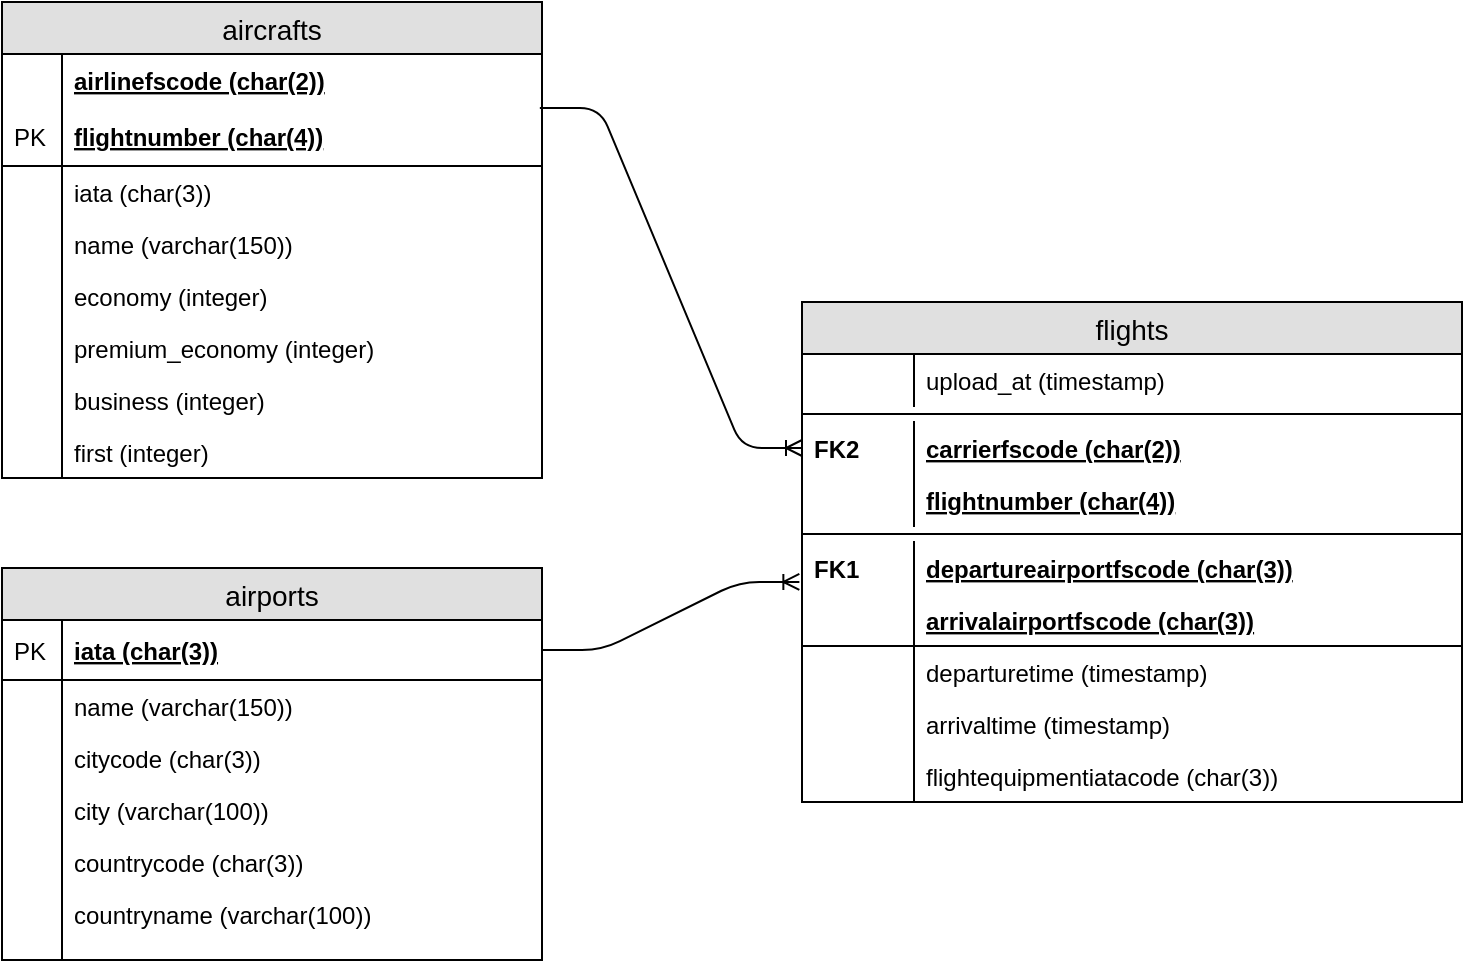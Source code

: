 <mxfile version="12.7.9" type="github"><diagram name="Page-1" id="e56a1550-8fbb-45ad-956c-1786394a9013"><mxGraphModel dx="2046" dy="1394" grid="1" gridSize="10" guides="1" tooltips="1" connect="1" arrows="1" fold="1" page="1" pageScale="1" pageWidth="1100" pageHeight="850" background="#ffffff" math="0" shadow="0"><root><mxCell id="0"/><mxCell id="1" parent="0"/><mxCell id="RoozspN_E5lI8NWwzedl-27" value="airports" style="swimlane;fontStyle=0;childLayout=stackLayout;horizontal=1;startSize=26;fillColor=#e0e0e0;horizontalStack=0;resizeParent=1;resizeParentMax=0;resizeLast=0;collapsible=1;marginBottom=0;swimlaneFillColor=#ffffff;align=center;fontSize=14;" vertex="1" parent="1"><mxGeometry x="-890" y="-381" width="270" height="196" as="geometry"/></mxCell><mxCell id="RoozspN_E5lI8NWwzedl-28" value="iata (char(3))" style="shape=partialRectangle;top=0;left=0;right=0;bottom=1;align=left;verticalAlign=middle;fillColor=none;spacingLeft=34;spacingRight=4;overflow=hidden;rotatable=0;points=[[0,0.5],[1,0.5]];portConstraint=eastwest;dropTarget=0;fontStyle=5;fontSize=12;" vertex="1" parent="RoozspN_E5lI8NWwzedl-27"><mxGeometry y="26" width="270" height="30" as="geometry"/></mxCell><mxCell id="RoozspN_E5lI8NWwzedl-29" value="PK" style="shape=partialRectangle;top=0;left=0;bottom=0;fillColor=none;align=left;verticalAlign=middle;spacingLeft=4;spacingRight=4;overflow=hidden;rotatable=0;points=[];portConstraint=eastwest;part=1;fontSize=12;" vertex="1" connectable="0" parent="RoozspN_E5lI8NWwzedl-28"><mxGeometry width="30" height="30" as="geometry"/></mxCell><mxCell id="RoozspN_E5lI8NWwzedl-30" value="name (varchar(150))" style="shape=partialRectangle;top=0;left=0;right=0;bottom=0;align=left;verticalAlign=top;fillColor=none;spacingLeft=34;spacingRight=4;overflow=hidden;rotatable=0;points=[[0,0.5],[1,0.5]];portConstraint=eastwest;dropTarget=0;fontSize=12;" vertex="1" parent="RoozspN_E5lI8NWwzedl-27"><mxGeometry y="56" width="270" height="26" as="geometry"/></mxCell><mxCell id="RoozspN_E5lI8NWwzedl-31" value="" style="shape=partialRectangle;top=0;left=0;bottom=0;fillColor=none;align=left;verticalAlign=top;spacingLeft=4;spacingRight=4;overflow=hidden;rotatable=0;points=[];portConstraint=eastwest;part=1;fontSize=12;" vertex="1" connectable="0" parent="RoozspN_E5lI8NWwzedl-30"><mxGeometry width="30" height="26" as="geometry"/></mxCell><mxCell id="RoozspN_E5lI8NWwzedl-32" value="citycode (char(3))" style="shape=partialRectangle;top=0;left=0;right=0;bottom=0;align=left;verticalAlign=top;fillColor=none;spacingLeft=34;spacingRight=4;overflow=hidden;rotatable=0;points=[[0,0.5],[1,0.5]];portConstraint=eastwest;dropTarget=0;fontSize=12;" vertex="1" parent="RoozspN_E5lI8NWwzedl-27"><mxGeometry y="82" width="270" height="26" as="geometry"/></mxCell><mxCell id="RoozspN_E5lI8NWwzedl-33" value="" style="shape=partialRectangle;top=0;left=0;bottom=0;fillColor=none;align=left;verticalAlign=top;spacingLeft=4;spacingRight=4;overflow=hidden;rotatable=0;points=[];portConstraint=eastwest;part=1;fontSize=12;" vertex="1" connectable="0" parent="RoozspN_E5lI8NWwzedl-32"><mxGeometry width="30" height="26" as="geometry"/></mxCell><mxCell id="RoozspN_E5lI8NWwzedl-34" value="city (varchar(100))" style="shape=partialRectangle;top=0;left=0;right=0;bottom=0;align=left;verticalAlign=top;fillColor=none;spacingLeft=34;spacingRight=4;overflow=hidden;rotatable=0;points=[[0,0.5],[1,0.5]];portConstraint=eastwest;dropTarget=0;fontSize=12;" vertex="1" parent="RoozspN_E5lI8NWwzedl-27"><mxGeometry y="108" width="270" height="26" as="geometry"/></mxCell><mxCell id="RoozspN_E5lI8NWwzedl-35" value="" style="shape=partialRectangle;top=0;left=0;bottom=0;fillColor=none;align=left;verticalAlign=top;spacingLeft=4;spacingRight=4;overflow=hidden;rotatable=0;points=[];portConstraint=eastwest;part=1;fontSize=12;" vertex="1" connectable="0" parent="RoozspN_E5lI8NWwzedl-34"><mxGeometry width="30" height="26" as="geometry"/></mxCell><mxCell id="RoozspN_E5lI8NWwzedl-39" value="countrycode (char(3))" style="shape=partialRectangle;top=0;left=0;right=0;bottom=0;align=left;verticalAlign=top;fillColor=none;spacingLeft=34;spacingRight=4;overflow=hidden;rotatable=0;points=[[0,0.5],[1,0.5]];portConstraint=eastwest;dropTarget=0;fontSize=12;" vertex="1" parent="RoozspN_E5lI8NWwzedl-27"><mxGeometry y="134" width="270" height="26" as="geometry"/></mxCell><mxCell id="RoozspN_E5lI8NWwzedl-40" value="" style="shape=partialRectangle;top=0;left=0;bottom=0;fillColor=none;align=left;verticalAlign=top;spacingLeft=4;spacingRight=4;overflow=hidden;rotatable=0;points=[];portConstraint=eastwest;part=1;fontSize=12;" vertex="1" connectable="0" parent="RoozspN_E5lI8NWwzedl-39"><mxGeometry width="30" height="26" as="geometry"/></mxCell><mxCell id="RoozspN_E5lI8NWwzedl-41" value="countryname (varchar(100))" style="shape=partialRectangle;top=0;left=0;right=0;bottom=0;align=left;verticalAlign=top;fillColor=none;spacingLeft=34;spacingRight=4;overflow=hidden;rotatable=0;points=[[0,0.5],[1,0.5]];portConstraint=eastwest;dropTarget=0;fontSize=12;" vertex="1" parent="RoozspN_E5lI8NWwzedl-27"><mxGeometry y="160" width="270" height="26" as="geometry"/></mxCell><mxCell id="RoozspN_E5lI8NWwzedl-42" value="" style="shape=partialRectangle;top=0;left=0;bottom=0;fillColor=none;align=left;verticalAlign=top;spacingLeft=4;spacingRight=4;overflow=hidden;rotatable=0;points=[];portConstraint=eastwest;part=1;fontSize=12;" vertex="1" connectable="0" parent="RoozspN_E5lI8NWwzedl-41"><mxGeometry width="30" height="26" as="geometry"/></mxCell><mxCell id="RoozspN_E5lI8NWwzedl-36" value="" style="shape=partialRectangle;top=0;left=0;right=0;bottom=0;align=left;verticalAlign=top;fillColor=none;spacingLeft=34;spacingRight=4;overflow=hidden;rotatable=0;points=[[0,0.5],[1,0.5]];portConstraint=eastwest;dropTarget=0;fontSize=12;" vertex="1" parent="RoozspN_E5lI8NWwzedl-27"><mxGeometry y="186" width="270" height="10" as="geometry"/></mxCell><mxCell id="RoozspN_E5lI8NWwzedl-37" value="" style="shape=partialRectangle;top=0;left=0;bottom=0;fillColor=none;align=left;verticalAlign=top;spacingLeft=4;spacingRight=4;overflow=hidden;rotatable=0;points=[];portConstraint=eastwest;part=1;fontSize=12;" vertex="1" connectable="0" parent="RoozspN_E5lI8NWwzedl-36"><mxGeometry width="30" height="10" as="geometry"/></mxCell><mxCell id="RoozspN_E5lI8NWwzedl-99" value="flights" style="swimlane;fontStyle=0;childLayout=stackLayout;horizontal=1;startSize=26;fillColor=#e0e0e0;horizontalStack=0;resizeParent=1;resizeParentMax=0;resizeLast=0;collapsible=1;marginBottom=0;swimlaneFillColor=#ffffff;align=center;fontSize=14;" vertex="1" parent="1"><mxGeometry x="-490" y="-514" width="330" height="250" as="geometry"/></mxCell><mxCell id="RoozspN_E5lI8NWwzedl-110" value="upload_at (timestamp)" style="shape=partialRectangle;top=0;left=0;right=0;bottom=0;align=left;verticalAlign=top;fillColor=none;spacingLeft=60;spacingRight=4;overflow=hidden;rotatable=0;points=[[0,0.5],[1,0.5]];portConstraint=eastwest;dropTarget=0;fontSize=12;" vertex="1" parent="RoozspN_E5lI8NWwzedl-99"><mxGeometry y="26" width="330" height="26" as="geometry"/></mxCell><mxCell id="RoozspN_E5lI8NWwzedl-111" value="" style="shape=partialRectangle;top=0;left=0;bottom=0;fillColor=none;align=left;verticalAlign=top;spacingLeft=4;spacingRight=4;overflow=hidden;rotatable=0;points=[];portConstraint=eastwest;part=1;fontSize=12;" vertex="1" connectable="0" parent="RoozspN_E5lI8NWwzedl-110"><mxGeometry width="56" height="26" as="geometry"/></mxCell><mxCell id="RoozspN_E5lI8NWwzedl-152" value="" style="line;strokeWidth=1;fillColor=none;align=left;verticalAlign=middle;spacingTop=-1;spacingLeft=3;spacingRight=3;rotatable=0;labelPosition=right;points=[];portConstraint=eastwest;fontSize=12;" vertex="1" parent="RoozspN_E5lI8NWwzedl-99"><mxGeometry y="52" width="330" height="8" as="geometry"/></mxCell><mxCell id="RoozspN_E5lI8NWwzedl-150" value="carrierfscode (char(2))" style="shape=partialRectangle;top=0;left=0;right=0;bottom=0;align=left;verticalAlign=middle;fillColor=none;spacingLeft=60;spacingRight=4;overflow=hidden;rotatable=0;points=[[0,0.5],[1,0.5]];portConstraint=eastwest;dropTarget=0;fontStyle=5;fontSize=12;" vertex="1" parent="RoozspN_E5lI8NWwzedl-99"><mxGeometry y="60" width="330" height="26" as="geometry"/></mxCell><mxCell id="RoozspN_E5lI8NWwzedl-151" value="FK2" style="shape=partialRectangle;fontStyle=1;top=0;left=0;bottom=0;fillColor=none;align=left;verticalAlign=middle;spacingLeft=4;spacingRight=4;overflow=hidden;rotatable=0;points=[];portConstraint=eastwest;part=1;fontSize=12;" vertex="1" connectable="0" parent="RoozspN_E5lI8NWwzedl-150"><mxGeometry width="56" height="26" as="geometry"/></mxCell><mxCell id="RoozspN_E5lI8NWwzedl-114" value="flightnumber (char(4))" style="shape=partialRectangle;top=0;left=0;right=0;bottom=0;align=left;verticalAlign=top;fillColor=none;spacingLeft=60;spacingRight=4;overflow=hidden;rotatable=0;points=[[0,0.5],[1,0.5]];portConstraint=eastwest;dropTarget=0;fontSize=12;fontStyle=5" vertex="1" parent="RoozspN_E5lI8NWwzedl-99"><mxGeometry y="86" width="330" height="26" as="geometry"/></mxCell><mxCell id="RoozspN_E5lI8NWwzedl-115" value="" style="shape=partialRectangle;top=0;left=0;bottom=0;fillColor=none;align=left;verticalAlign=top;spacingLeft=4;spacingRight=4;overflow=hidden;rotatable=0;points=[];portConstraint=eastwest;part=1;fontSize=12;" vertex="1" connectable="0" parent="RoozspN_E5lI8NWwzedl-114"><mxGeometry width="56" height="26" as="geometry"/></mxCell><mxCell id="RoozspN_E5lI8NWwzedl-127" value="" style="line;strokeWidth=1;fillColor=none;align=left;verticalAlign=middle;spacingTop=-1;spacingLeft=3;spacingRight=3;rotatable=0;labelPosition=right;points=[];portConstraint=eastwest;fontSize=12;" vertex="1" parent="RoozspN_E5lI8NWwzedl-99"><mxGeometry y="112" width="330" height="8" as="geometry"/></mxCell><mxCell id="RoozspN_E5lI8NWwzedl-100" value="departureairportfscode (char(3))" style="shape=partialRectangle;top=0;left=0;right=0;bottom=0;align=left;verticalAlign=middle;fillColor=none;spacingLeft=60;spacingRight=4;overflow=hidden;rotatable=0;points=[[0,0.5],[1,0.5]];portConstraint=eastwest;dropTarget=0;fontStyle=5;fontSize=12;" vertex="1" parent="RoozspN_E5lI8NWwzedl-99"><mxGeometry y="120" width="330" height="26" as="geometry"/></mxCell><mxCell id="RoozspN_E5lI8NWwzedl-101" value="FK1" style="shape=partialRectangle;fontStyle=1;top=0;left=0;bottom=0;fillColor=none;align=left;verticalAlign=middle;spacingLeft=4;spacingRight=4;overflow=hidden;rotatable=0;points=[];portConstraint=eastwest;part=1;fontSize=12;" vertex="1" connectable="0" parent="RoozspN_E5lI8NWwzedl-100"><mxGeometry width="56" height="26" as="geometry"/></mxCell><mxCell id="RoozspN_E5lI8NWwzedl-102" value="arrivalairportfscode (char(3))" style="shape=partialRectangle;top=0;left=0;right=0;bottom=1;align=left;verticalAlign=middle;fillColor=none;spacingLeft=60;spacingRight=4;overflow=hidden;rotatable=0;points=[[0,0.5],[1,0.5]];portConstraint=eastwest;dropTarget=0;fontStyle=5;fontSize=12;" vertex="1" parent="RoozspN_E5lI8NWwzedl-99"><mxGeometry y="146" width="330" height="26" as="geometry"/></mxCell><mxCell id="RoozspN_E5lI8NWwzedl-103" value="" style="shape=partialRectangle;fontStyle=1;top=0;left=0;bottom=0;fillColor=none;align=left;verticalAlign=middle;spacingLeft=4;spacingRight=4;overflow=hidden;rotatable=0;points=[];portConstraint=eastwest;part=1;fontSize=12;" vertex="1" connectable="0" parent="RoozspN_E5lI8NWwzedl-102"><mxGeometry width="56" height="26" as="geometry"/></mxCell><mxCell id="RoozspN_E5lI8NWwzedl-104" value="departuretime (timestamp)" style="shape=partialRectangle;top=0;left=0;right=0;bottom=0;align=left;verticalAlign=top;fillColor=none;spacingLeft=60;spacingRight=4;overflow=hidden;rotatable=0;points=[[0,0.5],[1,0.5]];portConstraint=eastwest;dropTarget=0;fontSize=12;" vertex="1" parent="RoozspN_E5lI8NWwzedl-99"><mxGeometry y="172" width="330" height="26" as="geometry"/></mxCell><mxCell id="RoozspN_E5lI8NWwzedl-105" value="" style="shape=partialRectangle;top=0;left=0;bottom=0;fillColor=none;align=left;verticalAlign=top;spacingLeft=4;spacingRight=4;overflow=hidden;rotatable=0;points=[];portConstraint=eastwest;part=1;fontSize=12;" vertex="1" connectable="0" parent="RoozspN_E5lI8NWwzedl-104"><mxGeometry width="56" height="26" as="geometry"/></mxCell><mxCell id="RoozspN_E5lI8NWwzedl-108" value="arrivaltime (timestamp)" style="shape=partialRectangle;top=0;left=0;right=0;bottom=0;align=left;verticalAlign=top;fillColor=none;spacingLeft=60;spacingRight=4;overflow=hidden;rotatable=0;points=[[0,0.5],[1,0.5]];portConstraint=eastwest;dropTarget=0;fontSize=12;" vertex="1" parent="RoozspN_E5lI8NWwzedl-99"><mxGeometry y="198" width="330" height="26" as="geometry"/></mxCell><mxCell id="RoozspN_E5lI8NWwzedl-109" value="" style="shape=partialRectangle;top=0;left=0;bottom=0;fillColor=none;align=left;verticalAlign=top;spacingLeft=4;spacingRight=4;overflow=hidden;rotatable=0;points=[];portConstraint=eastwest;part=1;fontSize=12;" vertex="1" connectable="0" parent="RoozspN_E5lI8NWwzedl-108"><mxGeometry width="56" height="26" as="geometry"/></mxCell><mxCell id="RoozspN_E5lI8NWwzedl-119" value="flightequipmentiatacode (char(3))&#10;&#10;" style="shape=partialRectangle;top=0;left=0;right=0;bottom=0;align=left;verticalAlign=top;fillColor=none;spacingLeft=60;spacingRight=4;overflow=hidden;rotatable=0;points=[[0,0.5],[1,0.5]];portConstraint=eastwest;dropTarget=0;fontSize=12;" vertex="1" parent="RoozspN_E5lI8NWwzedl-99"><mxGeometry y="224" width="330" height="26" as="geometry"/></mxCell><mxCell id="RoozspN_E5lI8NWwzedl-120" value="" style="shape=partialRectangle;top=0;left=0;bottom=0;fillColor=none;align=left;verticalAlign=top;spacingLeft=4;spacingRight=4;overflow=hidden;rotatable=0;points=[];portConstraint=eastwest;part=1;fontSize=12;" vertex="1" connectable="0" parent="RoozspN_E5lI8NWwzedl-119"><mxGeometry width="56" height="26" as="geometry"/></mxCell><mxCell id="RoozspN_E5lI8NWwzedl-123" value="" style="edgeStyle=entityRelationEdgeStyle;fontSize=12;html=1;endArrow=ERoneToMany;entryX=-0.004;entryY=0.767;entryDx=0;entryDy=0;entryPerimeter=0;" edge="1" parent="1" source="RoozspN_E5lI8NWwzedl-28" target="RoozspN_E5lI8NWwzedl-100"><mxGeometry width="100" height="100" relative="1" as="geometry"><mxPoint x="-590" y="-454" as="sourcePoint"/><mxPoint x="-810" y="-294" as="targetPoint"/></mxGeometry></mxCell><mxCell id="RoozspN_E5lI8NWwzedl-153" value="aircrafts" style="swimlane;fontStyle=0;childLayout=stackLayout;horizontal=1;startSize=26;fillColor=#e0e0e0;horizontalStack=0;resizeParent=1;resizeParentMax=0;resizeLast=0;collapsible=1;marginBottom=0;swimlaneFillColor=#ffffff;align=center;fontSize=14;" vertex="1" parent="1"><mxGeometry x="-890" y="-664" width="270" height="238" as="geometry"/></mxCell><mxCell id="RoozspN_E5lI8NWwzedl-154" value="airlinefscode (char(2))" style="shape=partialRectangle;top=0;left=0;right=0;bottom=0;align=left;verticalAlign=top;fillColor=none;spacingLeft=34;spacingRight=4;overflow=hidden;rotatable=0;points=[[0,0.5],[1,0.5]];portConstraint=eastwest;dropTarget=0;fontSize=12;fontStyle=5" vertex="1" parent="RoozspN_E5lI8NWwzedl-153"><mxGeometry y="26" width="270" height="26" as="geometry"/></mxCell><mxCell id="RoozspN_E5lI8NWwzedl-155" value="" style="shape=partialRectangle;top=0;left=0;bottom=0;fillColor=none;align=left;verticalAlign=top;spacingLeft=4;spacingRight=4;overflow=hidden;rotatable=0;points=[];portConstraint=eastwest;part=1;fontSize=12;" vertex="1" connectable="0" parent="RoozspN_E5lI8NWwzedl-154"><mxGeometry width="30" height="26" as="geometry"/></mxCell><mxCell id="RoozspN_E5lI8NWwzedl-156" value="flightnumber (char(4))" style="shape=partialRectangle;top=0;left=0;right=0;bottom=1;align=left;verticalAlign=middle;fillColor=none;spacingLeft=34;spacingRight=4;overflow=hidden;rotatable=0;points=[[0,0.5],[1,0.5]];portConstraint=eastwest;dropTarget=0;fontStyle=5;fontSize=12;" vertex="1" parent="RoozspN_E5lI8NWwzedl-153"><mxGeometry y="52" width="270" height="30" as="geometry"/></mxCell><mxCell id="RoozspN_E5lI8NWwzedl-157" value="PK" style="shape=partialRectangle;top=0;left=0;bottom=0;fillColor=none;align=left;verticalAlign=middle;spacingLeft=4;spacingRight=4;overflow=hidden;rotatable=0;points=[];portConstraint=eastwest;part=1;fontSize=12;" vertex="1" connectable="0" parent="RoozspN_E5lI8NWwzedl-156"><mxGeometry width="30" height="30" as="geometry"/></mxCell><mxCell id="RoozspN_E5lI8NWwzedl-158" value="iata (char(3))" style="shape=partialRectangle;top=0;left=0;right=0;bottom=0;align=left;verticalAlign=top;fillColor=none;spacingLeft=34;spacingRight=4;overflow=hidden;rotatable=0;points=[[0,0.5],[1,0.5]];portConstraint=eastwest;dropTarget=0;fontSize=12;" vertex="1" parent="RoozspN_E5lI8NWwzedl-153"><mxGeometry y="82" width="270" height="26" as="geometry"/></mxCell><mxCell id="RoozspN_E5lI8NWwzedl-159" value="" style="shape=partialRectangle;top=0;left=0;bottom=0;fillColor=none;align=left;verticalAlign=top;spacingLeft=4;spacingRight=4;overflow=hidden;rotatable=0;points=[];portConstraint=eastwest;part=1;fontSize=12;" vertex="1" connectable="0" parent="RoozspN_E5lI8NWwzedl-158"><mxGeometry width="30" height="26" as="geometry"/></mxCell><mxCell id="RoozspN_E5lI8NWwzedl-160" value="name (varchar(150))" style="shape=partialRectangle;top=0;left=0;right=0;bottom=0;align=left;verticalAlign=top;fillColor=none;spacingLeft=34;spacingRight=4;overflow=hidden;rotatable=0;points=[[0,0.5],[1,0.5]];portConstraint=eastwest;dropTarget=0;fontSize=12;" vertex="1" parent="RoozspN_E5lI8NWwzedl-153"><mxGeometry y="108" width="270" height="26" as="geometry"/></mxCell><mxCell id="RoozspN_E5lI8NWwzedl-161" value="" style="shape=partialRectangle;top=0;left=0;bottom=0;fillColor=none;align=left;verticalAlign=top;spacingLeft=4;spacingRight=4;overflow=hidden;rotatable=0;points=[];portConstraint=eastwest;part=1;fontSize=12;" vertex="1" connectable="0" parent="RoozspN_E5lI8NWwzedl-160"><mxGeometry width="30" height="26" as="geometry"/></mxCell><mxCell id="RoozspN_E5lI8NWwzedl-169" value="economy (integer)" style="shape=partialRectangle;top=0;left=0;right=0;bottom=0;align=left;verticalAlign=top;fillColor=none;spacingLeft=34;spacingRight=4;overflow=hidden;rotatable=0;points=[[0,0.5],[1,0.5]];portConstraint=eastwest;dropTarget=0;fontSize=12;" vertex="1" parent="RoozspN_E5lI8NWwzedl-153"><mxGeometry y="134" width="270" height="26" as="geometry"/></mxCell><mxCell id="RoozspN_E5lI8NWwzedl-170" value="" style="shape=partialRectangle;top=0;left=0;bottom=0;fillColor=none;align=left;verticalAlign=top;spacingLeft=4;spacingRight=4;overflow=hidden;rotatable=0;points=[];portConstraint=eastwest;part=1;fontSize=12;" vertex="1" connectable="0" parent="RoozspN_E5lI8NWwzedl-169"><mxGeometry width="30" height="26" as="geometry"/></mxCell><mxCell id="RoozspN_E5lI8NWwzedl-172" value="premium_economy (integer)" style="shape=partialRectangle;top=0;left=0;right=0;bottom=0;align=left;verticalAlign=top;fillColor=none;spacingLeft=34;spacingRight=4;overflow=hidden;rotatable=0;points=[[0,0.5],[1,0.5]];portConstraint=eastwest;dropTarget=0;fontSize=12;" vertex="1" parent="RoozspN_E5lI8NWwzedl-153"><mxGeometry y="160" width="270" height="26" as="geometry"/></mxCell><mxCell id="RoozspN_E5lI8NWwzedl-173" value="" style="shape=partialRectangle;top=0;left=0;bottom=0;fillColor=none;align=left;verticalAlign=top;spacingLeft=4;spacingRight=4;overflow=hidden;rotatable=0;points=[];portConstraint=eastwest;part=1;fontSize=12;" vertex="1" connectable="0" parent="RoozspN_E5lI8NWwzedl-172"><mxGeometry width="30" height="26" as="geometry"/></mxCell><mxCell id="RoozspN_E5lI8NWwzedl-174" value="business (integer)" style="shape=partialRectangle;top=0;left=0;right=0;bottom=0;align=left;verticalAlign=top;fillColor=none;spacingLeft=34;spacingRight=4;overflow=hidden;rotatable=0;points=[[0,0.5],[1,0.5]];portConstraint=eastwest;dropTarget=0;fontSize=12;" vertex="1" parent="RoozspN_E5lI8NWwzedl-153"><mxGeometry y="186" width="270" height="26" as="geometry"/></mxCell><mxCell id="RoozspN_E5lI8NWwzedl-175" value="" style="shape=partialRectangle;top=0;left=0;bottom=0;fillColor=none;align=left;verticalAlign=top;spacingLeft=4;spacingRight=4;overflow=hidden;rotatable=0;points=[];portConstraint=eastwest;part=1;fontSize=12;" vertex="1" connectable="0" parent="RoozspN_E5lI8NWwzedl-174"><mxGeometry width="30" height="26" as="geometry"/></mxCell><mxCell id="RoozspN_E5lI8NWwzedl-176" value="first (integer)" style="shape=partialRectangle;top=0;left=0;right=0;bottom=0;align=left;verticalAlign=top;fillColor=none;spacingLeft=34;spacingRight=4;overflow=hidden;rotatable=0;points=[[0,0.5],[1,0.5]];portConstraint=eastwest;dropTarget=0;fontSize=12;" vertex="1" parent="RoozspN_E5lI8NWwzedl-153"><mxGeometry y="212" width="270" height="26" as="geometry"/></mxCell><mxCell id="RoozspN_E5lI8NWwzedl-177" value="" style="shape=partialRectangle;top=0;left=0;bottom=0;fillColor=none;align=left;verticalAlign=top;spacingLeft=4;spacingRight=4;overflow=hidden;rotatable=0;points=[];portConstraint=eastwest;part=1;fontSize=12;" vertex="1" connectable="0" parent="RoozspN_E5lI8NWwzedl-176"><mxGeometry width="30" height="26" as="geometry"/></mxCell><mxCell id="RoozspN_E5lI8NWwzedl-168" value="" style="edgeStyle=entityRelationEdgeStyle;fontSize=12;html=1;endArrow=ERoneToMany;exitX=0.996;exitY=1.038;exitDx=0;exitDy=0;exitPerimeter=0;" edge="1" parent="1" source="RoozspN_E5lI8NWwzedl-154" target="RoozspN_E5lI8NWwzedl-150"><mxGeometry width="100" height="100" relative="1" as="geometry"><mxPoint x="-560" y="-524" as="sourcePoint"/><mxPoint x="-491.32" y="-504.058" as="targetPoint"/></mxGeometry></mxCell></root></mxGraphModel></diagram></mxfile>